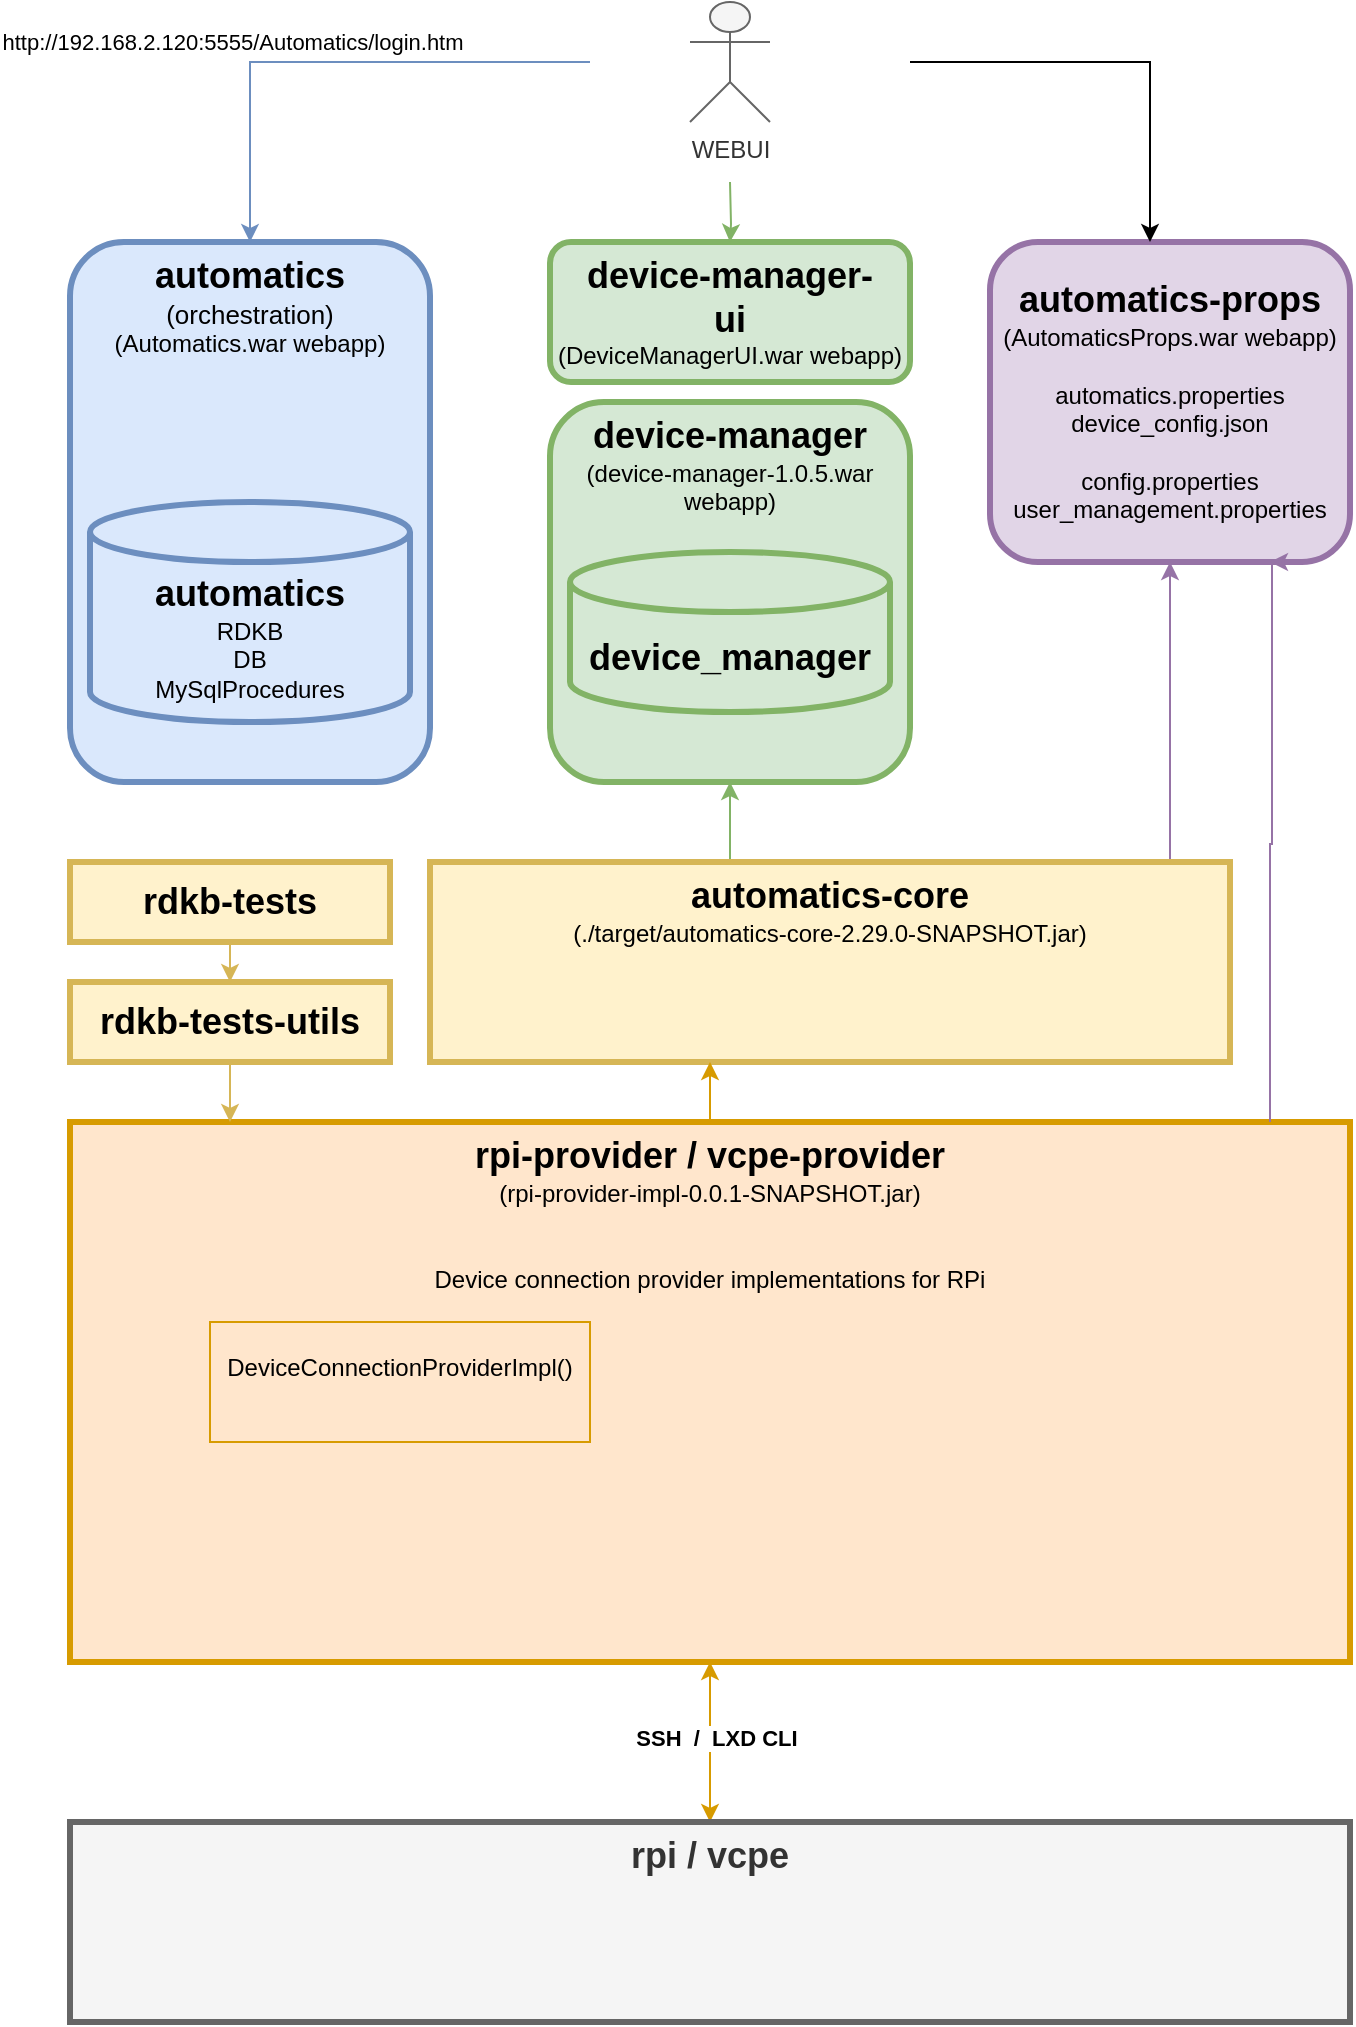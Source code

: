 <mxfile version="26.2.2">
  <diagram name="Page-1" id="lpUnfm5_lNVP8Nxv4EvT">
    <mxGraphModel dx="2644" dy="1111" grid="1" gridSize="10" guides="1" tooltips="1" connect="1" arrows="1" fold="1" page="1" pageScale="1" pageWidth="850" pageHeight="1100" math="0" shadow="0">
      <root>
        <mxCell id="0" />
        <mxCell id="1" parent="0" />
        <mxCell id="MTEvVDYGK0sBAC2YNGp0-5" value="&lt;font style=&quot;font-size: 18px;&quot;&gt;&lt;b&gt;device-manager&lt;/b&gt;&lt;/font&gt;&lt;div&gt;(device-manager-1.0.5.war webapp)&lt;br&gt;&lt;/div&gt;&lt;div&gt;&lt;br&gt;&lt;/div&gt;" style="rounded=1;whiteSpace=wrap;html=1;fillColor=#d5e8d4;strokeColor=#82b366;strokeWidth=3;verticalAlign=top;" parent="1" vertex="1">
          <mxGeometry x="-520" y="210" width="180" height="190" as="geometry" />
        </mxCell>
        <mxCell id="MTEvVDYGK0sBAC2YNGp0-1" value="&lt;font style=&quot;font-size: 16px;&quot;&gt;&lt;b style=&quot;font-size: 18px;&quot;&gt;device_manager&lt;/b&gt;&lt;/font&gt;" style="shape=cylinder3;whiteSpace=wrap;html=1;boundedLbl=1;backgroundOutline=1;size=15;fillColor=#d5e8d4;strokeColor=#82b366;strokeWidth=3;" parent="1" vertex="1">
          <mxGeometry x="-510" y="285" width="160" height="80" as="geometry" />
        </mxCell>
        <mxCell id="5eYZc-xgGTxoTWhnLy-0-2" value="" style="edgeStyle=orthogonalEdgeStyle;rounded=0;orthogonalLoop=1;jettySize=auto;html=1;fillColor=#e1d5e7;strokeColor=#9673a6;" parent="1" source="MTEvVDYGK0sBAC2YNGp0-7" target="MTEvVDYGK0sBAC2YNGp0-3" edge="1">
          <mxGeometry relative="1" as="geometry">
            <mxPoint x="-450" y="-90" as="targetPoint" />
            <Array as="points">
              <mxPoint x="-210" y="390" />
              <mxPoint x="-210" y="390" />
            </Array>
          </mxGeometry>
        </mxCell>
        <mxCell id="MTEvVDYGK0sBAC2YNGp0-3" value="&lt;font style=&quot;font-size: 18px;&quot;&gt;&lt;b&gt;automatics-props&lt;/b&gt;&lt;/font&gt;&lt;div&gt;(AutomaticsProps.war webapp)&lt;/div&gt;&lt;div&gt;&lt;br&gt;&lt;/div&gt;&lt;div&gt;automatics.properties&lt;br&gt;&lt;/div&gt;&lt;div&gt;device_config.json&lt;br&gt;&lt;/div&gt;&lt;div&gt;&lt;br&gt;&lt;/div&gt;&lt;div&gt;config.properties&lt;/div&gt;&lt;div&gt;user_management.properties&lt;br&gt;&lt;/div&gt;" style="rounded=1;whiteSpace=wrap;html=1;fillColor=#e1d5e7;strokeColor=#9673a6;strokeWidth=3;" parent="1" vertex="1">
          <mxGeometry x="-300" y="130" width="180" height="160" as="geometry" />
        </mxCell>
        <mxCell id="MUGtkDOOb6AwI-r9mKOD-3" value="" style="edgeStyle=orthogonalEdgeStyle;rounded=0;orthogonalLoop=1;jettySize=auto;html=1;fillColor=#dae8fc;strokeColor=#6c8ebf;" edge="1" parent="1" target="MTEvVDYGK0sBAC2YNGp0-4">
          <mxGeometry relative="1" as="geometry">
            <mxPoint x="-500" y="40" as="sourcePoint" />
            <mxPoint x="-880" y="360" as="targetPoint" />
            <Array as="points">
              <mxPoint x="-670" y="40" />
            </Array>
          </mxGeometry>
        </mxCell>
        <mxCell id="MUGtkDOOb6AwI-r9mKOD-16" value="http://192.168.2.120:5555/Automatics/login.htm" style="edgeLabel;html=1;align=center;verticalAlign=middle;resizable=0;points=[];" vertex="1" connectable="0" parent="MUGtkDOOb6AwI-r9mKOD-3">
          <mxGeometry x="-0.026" y="-1" relative="1" as="geometry">
            <mxPoint x="-53" y="-9" as="offset" />
          </mxGeometry>
        </mxCell>
        <mxCell id="MTEvVDYGK0sBAC2YNGp0-4" value="&lt;font style=&quot;font-size: 18px;&quot;&gt;&lt;b&gt;automatics&lt;/b&gt;&lt;/font&gt;&lt;div&gt;&lt;font style=&quot;font-size: 13px;&quot;&gt;(orchestration)&lt;/font&gt;&lt;br&gt;&lt;div&gt;(Automatics.war webapp)&lt;/div&gt;&lt;/div&gt;" style="rounded=1;whiteSpace=wrap;html=1;fillColor=#dae8fc;strokeColor=#6c8ebf;strokeWidth=3;verticalAlign=top;" parent="1" vertex="1">
          <mxGeometry x="-760" y="130" width="180" height="270" as="geometry" />
        </mxCell>
        <mxCell id="MTEvVDYGK0sBAC2YNGp0-6" value="&lt;font style=&quot;font-size: 18px;&quot;&gt;&lt;b&gt;device-&lt;/b&gt;&lt;/font&gt;&lt;b style=&quot;font-size: 18px; background-color: transparent; color: light-dark(rgb(0, 0, 0), rgb(255, 255, 255));&quot;&gt;manager-&lt;/b&gt;&lt;div&gt;&lt;font style=&quot;font-size: 18px;&quot;&gt;&lt;b&gt;ui&lt;/b&gt;&lt;/font&gt;&lt;div&gt;(DeviceManagerUI.war webapp)&lt;/div&gt;&lt;/div&gt;" style="rounded=1;whiteSpace=wrap;html=1;fillColor=#d5e8d4;strokeColor=#82b366;strokeWidth=3;verticalAlign=top;" parent="1" vertex="1">
          <mxGeometry x="-520" y="130" width="180" height="70" as="geometry" />
        </mxCell>
        <mxCell id="MUGtkDOOb6AwI-r9mKOD-15" value="" style="edgeStyle=orthogonalEdgeStyle;rounded=0;orthogonalLoop=1;jettySize=auto;html=1;fillColor=#d5e8d4;strokeColor=#82b366;" edge="1" parent="1" source="MTEvVDYGK0sBAC2YNGp0-7" target="MTEvVDYGK0sBAC2YNGp0-5">
          <mxGeometry relative="1" as="geometry">
            <Array as="points">
              <mxPoint x="-430" y="430" />
              <mxPoint x="-430" y="430" />
            </Array>
          </mxGeometry>
        </mxCell>
        <mxCell id="MTEvVDYGK0sBAC2YNGp0-7" value="&lt;font style=&quot;font-size: 18px;&quot;&gt;&lt;b&gt;automatics-core&lt;/b&gt;&lt;/font&gt;&lt;div&gt;(./target/automatics-core-2.29.0-SNAPSHOT.jar)&lt;/div&gt;" style="rounded=0;whiteSpace=wrap;html=1;strokeWidth=3;fillColor=#fff2cc;strokeColor=#d6b656;verticalAlign=top;" parent="1" vertex="1">
          <mxGeometry x="-580" y="440" width="400" height="100" as="geometry" />
        </mxCell>
        <mxCell id="MUGtkDOOb6AwI-r9mKOD-7" value="" style="edgeStyle=orthogonalEdgeStyle;rounded=0;orthogonalLoop=1;jettySize=auto;html=1;startArrow=classic;startFill=1;fillColor=#ffe6cc;strokeColor=#d79b00;" edge="1" parent="1" source="MTEvVDYGK0sBAC2YNGp0-8" target="MUGtkDOOb6AwI-r9mKOD-6">
          <mxGeometry relative="1" as="geometry" />
        </mxCell>
        <mxCell id="MUGtkDOOb6AwI-r9mKOD-8" value="SSH&amp;nbsp; /&amp;nbsp; LXD CLI" style="edgeLabel;html=1;align=center;verticalAlign=middle;resizable=0;points=[];fontStyle=1" vertex="1" connectable="0" parent="MUGtkDOOb6AwI-r9mKOD-7">
          <mxGeometry x="-0.058" y="3" relative="1" as="geometry">
            <mxPoint as="offset" />
          </mxGeometry>
        </mxCell>
        <mxCell id="MUGtkDOOb6AwI-r9mKOD-11" value="" style="edgeStyle=orthogonalEdgeStyle;rounded=0;orthogonalLoop=1;jettySize=auto;html=1;fillColor=#ffe6cc;strokeColor=#d79b00;" edge="1" parent="1" source="MTEvVDYGK0sBAC2YNGp0-8" target="MTEvVDYGK0sBAC2YNGp0-7">
          <mxGeometry relative="1" as="geometry">
            <Array as="points">
              <mxPoint x="-440" y="550" />
              <mxPoint x="-440" y="550" />
            </Array>
          </mxGeometry>
        </mxCell>
        <mxCell id="MTEvVDYGK0sBAC2YNGp0-8" value="&lt;font style=&quot;font-size: 18px;&quot;&gt;&lt;b&gt;rpi-provider / vcpe-provider&lt;/b&gt;&lt;/font&gt;&lt;div&gt;(rpi-provider-impl-0.0.1-SNAPSHOT.jar)&lt;/div&gt;&lt;div&gt;&lt;br&gt;&lt;/div&gt;&lt;div&gt;&lt;br&gt;&lt;/div&gt;&lt;div&gt;Device connection provider implementations for RPi&lt;br&gt;&lt;/div&gt;" style="rounded=0;whiteSpace=wrap;html=1;fillColor=#ffe6cc;strokeColor=#d79b00;strokeWidth=3;verticalAlign=top;" parent="1" vertex="1">
          <mxGeometry x="-760" y="570" width="640" height="270" as="geometry" />
        </mxCell>
        <mxCell id="MTEvVDYGK0sBAC2YNGp0-10" value="DeviceConnectionProviderImpl()&lt;div&gt;&lt;br&gt;&lt;/div&gt;" style="rounded=0;whiteSpace=wrap;html=1;fillColor=#ffe6cc;strokeColor=#d79b00;strokeWidth=1;" parent="1" vertex="1">
          <mxGeometry x="-690" y="670" width="190" height="60" as="geometry" />
        </mxCell>
        <mxCell id="5eYZc-xgGTxoTWhnLy-0-5" value="" style="edgeStyle=orthogonalEdgeStyle;rounded=0;orthogonalLoop=1;jettySize=auto;html=1;" parent="1" target="MTEvVDYGK0sBAC2YNGp0-3" edge="1">
          <mxGeometry relative="1" as="geometry">
            <mxPoint x="-815" y="660" as="targetPoint" />
            <mxPoint x="-340" y="40" as="sourcePoint" />
            <Array as="points">
              <mxPoint x="-220" y="40" />
            </Array>
          </mxGeometry>
        </mxCell>
        <mxCell id="5eYZc-xgGTxoTWhnLy-0-8" value="" style="edgeStyle=orthogonalEdgeStyle;rounded=0;orthogonalLoop=1;jettySize=auto;html=1;fillColor=#d5e8d4;strokeColor=#82b366;" parent="1" target="MTEvVDYGK0sBAC2YNGp0-6" edge="1">
          <mxGeometry relative="1" as="geometry">
            <mxPoint x="-430" y="100" as="sourcePoint" />
          </mxGeometry>
        </mxCell>
        <mxCell id="5eYZc-xgGTxoTWhnLy-0-7" value="WEBUI" style="shape=umlActor;verticalLabelPosition=bottom;verticalAlign=top;html=1;outlineConnect=0;fillColor=#f5f5f5;strokeColor=#666666;fontColor=#333333;" parent="1" vertex="1">
          <mxGeometry x="-450" y="10" width="40" height="60" as="geometry" />
        </mxCell>
        <mxCell id="MTEvVDYGK0sBAC2YNGp0-2" value="&lt;font style=&quot;font-size: 16px;&quot;&gt;&lt;b style=&quot;font-size: 18px;&quot;&gt;automatics&lt;/b&gt;&lt;/font&gt;&lt;div&gt;&lt;div&gt;RDKB&lt;/div&gt;&lt;div&gt;DB&lt;/div&gt;&lt;div&gt;&lt;span style=&quot;background-color: initial;&quot;&gt;MySqlProcedures&lt;/span&gt;&lt;/div&gt;&lt;/div&gt;" style="shape=cylinder3;whiteSpace=wrap;html=1;boundedLbl=1;backgroundOutline=1;size=15;fillColor=#dae8fc;strokeColor=#6c8ebf;strokeWidth=3;" parent="1" vertex="1">
          <mxGeometry x="-750" y="260" width="160" height="110" as="geometry" />
        </mxCell>
        <mxCell id="MUGtkDOOb6AwI-r9mKOD-6" value="&lt;span style=&quot;font-size: 18px;&quot;&gt;&lt;b&gt;rpi / vcpe&lt;/b&gt;&lt;/span&gt;" style="rounded=0;whiteSpace=wrap;html=1;strokeWidth=3;fillColor=#f5f5f5;strokeColor=#666666;verticalAlign=top;fontColor=#333333;" vertex="1" parent="1">
          <mxGeometry x="-760" y="920" width="640" height="100" as="geometry" />
        </mxCell>
        <mxCell id="MUGtkDOOb6AwI-r9mKOD-12" value="" style="edgeStyle=orthogonalEdgeStyle;rounded=0;orthogonalLoop=1;jettySize=auto;html=1;fillColor=#fff2cc;strokeColor=#d6b656;" edge="1" parent="1" source="MUGtkDOOb6AwI-r9mKOD-9" target="MUGtkDOOb6AwI-r9mKOD-10">
          <mxGeometry relative="1" as="geometry" />
        </mxCell>
        <mxCell id="MUGtkDOOb6AwI-r9mKOD-9" value="&lt;span style=&quot;font-size: 18px;&quot;&gt;&lt;b&gt;rdkb-&lt;/b&gt;&lt;/span&gt;&lt;b style=&quot;font-size: 18px; background-color: transparent; color: light-dark(rgb(0, 0, 0), rgb(255, 255, 255));&quot;&gt;tests&lt;/b&gt;" style="rounded=0;whiteSpace=wrap;html=1;strokeWidth=3;fillColor=#fff2cc;strokeColor=#d6b656;verticalAlign=middle;" vertex="1" parent="1">
          <mxGeometry x="-760" y="440" width="160" height="40" as="geometry" />
        </mxCell>
        <mxCell id="MUGtkDOOb6AwI-r9mKOD-13" value="" style="edgeStyle=orthogonalEdgeStyle;rounded=0;orthogonalLoop=1;jettySize=auto;html=1;fillColor=#fff2cc;strokeColor=#d6b656;" edge="1" parent="1" source="MUGtkDOOb6AwI-r9mKOD-10" target="MTEvVDYGK0sBAC2YNGp0-8">
          <mxGeometry relative="1" as="geometry">
            <Array as="points">
              <mxPoint x="-680" y="560" />
              <mxPoint x="-680" y="560" />
            </Array>
          </mxGeometry>
        </mxCell>
        <mxCell id="MUGtkDOOb6AwI-r9mKOD-10" value="&lt;span style=&quot;font-size: 18px;&quot;&gt;&lt;b&gt;rdkb-&lt;/b&gt;&lt;/span&gt;&lt;b style=&quot;font-size: 18px; background-color: transparent; color: light-dark(rgb(0, 0, 0), rgb(255, 255, 255));&quot;&gt;tests-&lt;/b&gt;&lt;b style=&quot;font-size: 18px; background-color: transparent; color: light-dark(rgb(0, 0, 0), rgb(255, 255, 255));&quot;&gt;utils&lt;/b&gt;" style="rounded=0;whiteSpace=wrap;html=1;strokeWidth=3;fillColor=#fff2cc;strokeColor=#d6b656;verticalAlign=middle;" vertex="1" parent="1">
          <mxGeometry x="-760" y="500" width="160" height="40" as="geometry" />
        </mxCell>
        <mxCell id="MUGtkDOOb6AwI-r9mKOD-14" value="" style="edgeStyle=orthogonalEdgeStyle;rounded=0;orthogonalLoop=1;jettySize=auto;html=1;fillColor=#e1d5e7;strokeColor=#9673a6;" edge="1" parent="1" source="MTEvVDYGK0sBAC2YNGp0-8">
          <mxGeometry relative="1" as="geometry">
            <mxPoint x="-160" y="290" as="targetPoint" />
            <Array as="points">
              <mxPoint x="-160" y="431" />
              <mxPoint x="-159" y="431" />
            </Array>
            <mxPoint x="-160" y="440" as="sourcePoint" />
          </mxGeometry>
        </mxCell>
      </root>
    </mxGraphModel>
  </diagram>
</mxfile>
